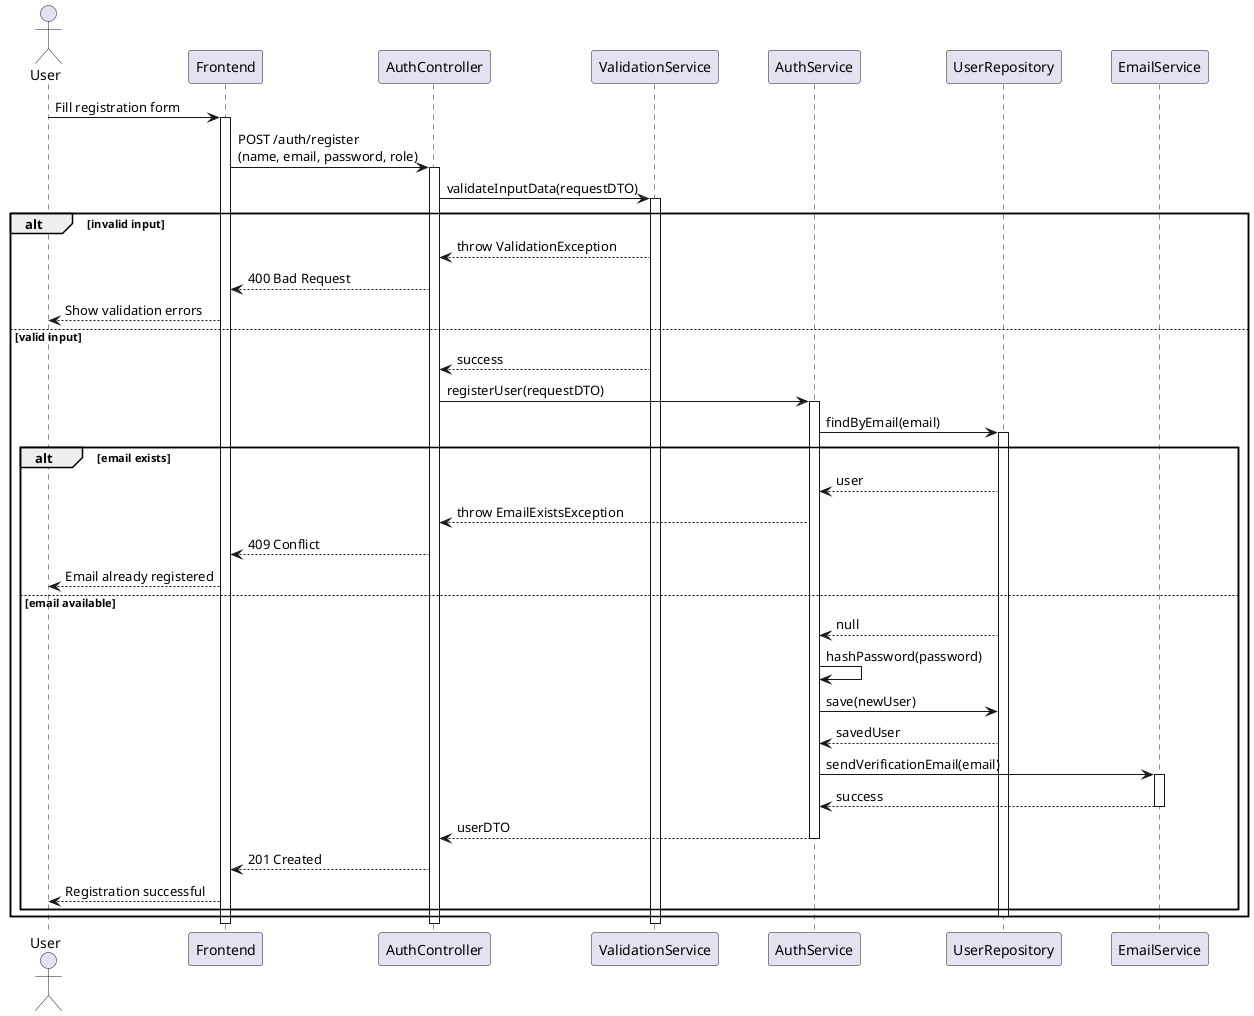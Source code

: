 @startuml Register Account Sequence

skinparam ParticipantPadding 20
skinparam BoxPadding 10
skinparam SequenceGroupBodyBackgroundColor transparent

actor User
participant "Frontend" as UI
participant AuthController
participant ValidationService
participant AuthService
participant UserRepository
participant EmailService

User -> UI: Fill registration form
activate UI

UI -> AuthController: POST /auth/register\n(name, email, password, role)
activate AuthController

AuthController -> ValidationService: validateInputData(requestDTO)
activate ValidationService

alt invalid input
    ValidationService --> AuthController: throw ValidationException
    AuthController --> UI: 400 Bad Request
    UI --> User: Show validation errors
else valid input
    ValidationService --> AuthController: success
    
    AuthController -> AuthService: registerUser(requestDTO)
    activate AuthService
    
    AuthService -> UserRepository: findByEmail(email)
    activate UserRepository
    
    alt email exists
        UserRepository --> AuthService: user
        AuthService --> AuthController: throw EmailExistsException
        AuthController --> UI: 409 Conflict
        UI --> User: Email already registered
    else email available
        UserRepository --> AuthService: null
        
        AuthService -> AuthService: hashPassword(password)
        AuthService -> UserRepository: save(newUser)
        UserRepository --> AuthService: savedUser
        
        AuthService -> EmailService: sendVerificationEmail(email)
        activate EmailService
        EmailService --> AuthService: success
        deactivate EmailService
        
        AuthService --> AuthController: userDTO
        deactivate AuthService
        
        AuthController --> UI: 201 Created
        UI --> User: Registration successful
    end
    
    deactivate UserRepository
end

deactivate ValidationService
deactivate AuthController
deactivate UI

@enduml
